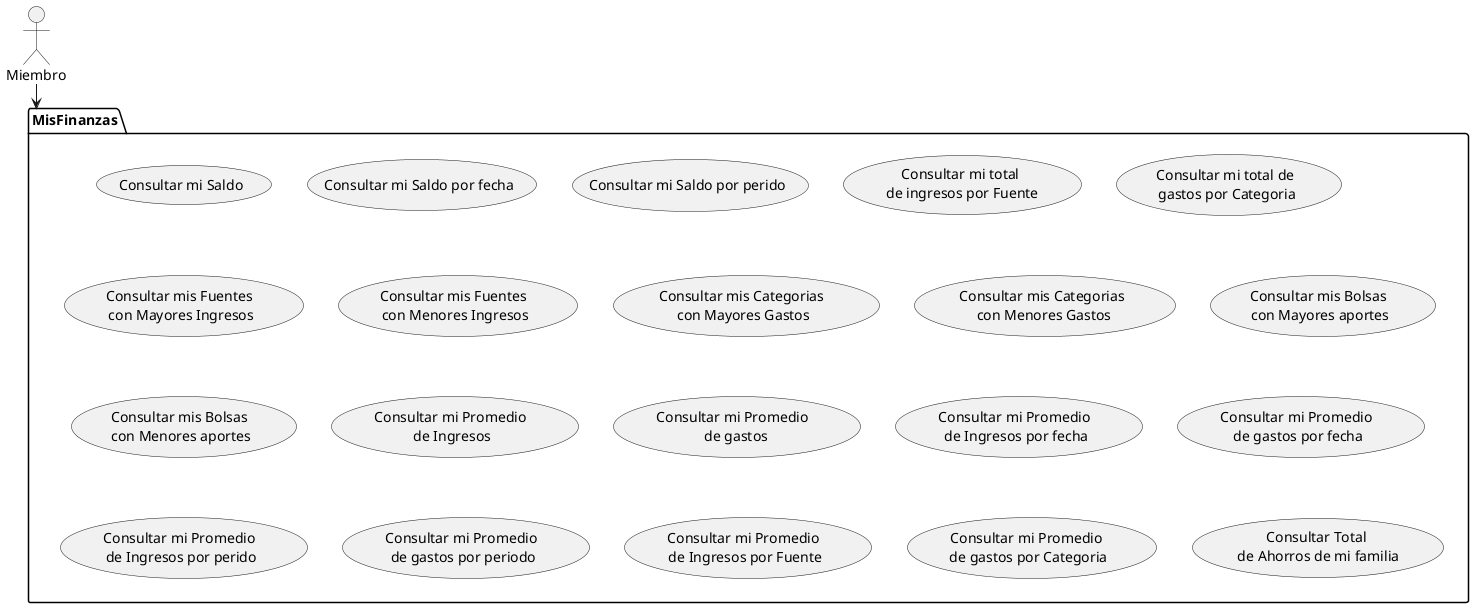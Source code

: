 @startuml
actor Miembro as Miembro

Miembro --> MisFinanzas

package MisFinanzas{
    (Consultar mi Saldo) as CU1
    (Consultar mi Saldo por fecha) as CU2
    (Consultar mi Saldo por perido) as CU3
    (Consultar mi total \nde ingresos por Fuente) as CU4
    (Consultar mi total de\n gastos por Categoria) as CU5
    (Consultar mis Fuentes \ncon Mayores Ingresos) as CU6
    (Consultar mis Fuentes \ncon Menores Ingresos) as CU7
    (Consultar mis Categorias \ncon Mayores Gastos) as CU8
    (Consultar mis Categorias\n con Menores Gastos) as CU9
    (Consultar mis Bolsas \ncon Mayores aportes) as CU10
    (Consultar mis Bolsas \ncon Menores aportes) as CU11
    (Consultar mi Promedio \nde Ingresos) as CU12
    (Consultar mi Promedio \n de gastos) as CU13
    (Consultar mi Promedio \nde Ingresos por fecha) as CU14
    (Consultar mi Promedio \nde gastos por fecha) as CU15
    (Consultar mi Promedio \nde Ingresos por perido) as CU16
    (Consultar mi Promedio \nde gastos por periodo) as CU17
    (Consultar mi Promedio \nde Ingresos por Fuente) as CU18
    (Consultar mi Promedio \nde gastos por Categoria) as CU19
    (Consultar Total \nde Ahorros de mi familia) as CU20

}


@enduml
